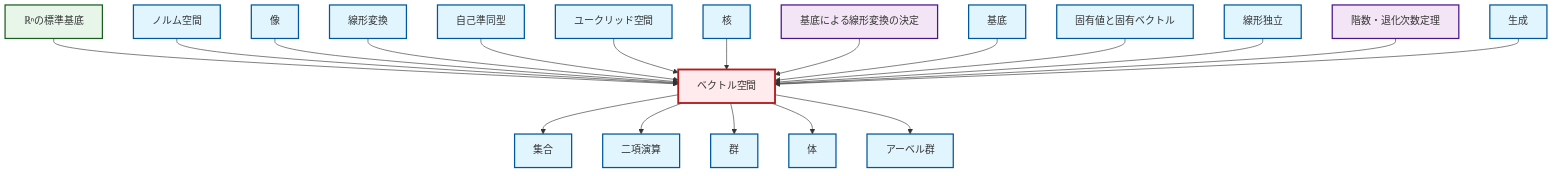 graph TD
    classDef definition fill:#e1f5fe,stroke:#01579b,stroke-width:2px
    classDef theorem fill:#f3e5f5,stroke:#4a148c,stroke-width:2px
    classDef axiom fill:#fff3e0,stroke:#e65100,stroke-width:2px
    classDef example fill:#e8f5e9,stroke:#1b5e20,stroke-width:2px
    classDef current fill:#ffebee,stroke:#b71c1c,stroke-width:3px
    thm-linear-transformation-basis["基底による線形変換の決定"]:::theorem
    def-vector-space["ベクトル空間"]:::definition
    ex-standard-basis-rn["ℝⁿの標準基底"]:::example
    def-span["生成"]:::definition
    def-endomorphism["自己準同型"]:::definition
    def-group["群"]:::definition
    def-kernel["核"]:::definition
    def-field["体"]:::definition
    def-image["像"]:::definition
    def-basis["基底"]:::definition
    def-euclidean-space["ユークリッド空間"]:::definition
    def-linear-transformation["線形変換"]:::definition
    def-abelian-group["アーベル群"]:::definition
    thm-rank-nullity["階数・退化次数定理"]:::theorem
    def-normed-vector-space["ノルム空間"]:::definition
    def-set["集合"]:::definition
    def-binary-operation["二項演算"]:::definition
    def-linear-independence["線形独立"]:::definition
    def-eigenvalue-eigenvector["固有値と固有ベクトル"]:::definition
    def-vector-space --> def-set
    ex-standard-basis-rn --> def-vector-space
    def-normed-vector-space --> def-vector-space
    def-vector-space --> def-binary-operation
    def-image --> def-vector-space
    def-linear-transformation --> def-vector-space
    def-endomorphism --> def-vector-space
    def-euclidean-space --> def-vector-space
    def-vector-space --> def-group
    def-vector-space --> def-field
    def-kernel --> def-vector-space
    thm-linear-transformation-basis --> def-vector-space
    def-basis --> def-vector-space
    def-eigenvalue-eigenvector --> def-vector-space
    def-vector-space --> def-abelian-group
    def-linear-independence --> def-vector-space
    thm-rank-nullity --> def-vector-space
    def-span --> def-vector-space
    class def-vector-space current